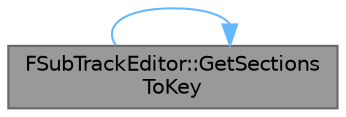 digraph "FSubTrackEditor::GetSectionsToKey"
{
 // INTERACTIVE_SVG=YES
 // LATEX_PDF_SIZE
  bgcolor="transparent";
  edge [fontname=Helvetica,fontsize=10,labelfontname=Helvetica,labelfontsize=10];
  node [fontname=Helvetica,fontsize=10,shape=box,height=0.2,width=0.4];
  rankdir="LR";
  Node1 [id="Node000001",label="FSubTrackEditor::GetSections\lToKey",height=0.2,width=0.4,color="gray40", fillcolor="grey60", style="filled", fontcolor="black",tooltip="Helper for getting the sections that should be keyed."];
  Node1 -> Node1 [id="edge1_Node000001_Node000001",color="steelblue1",style="solid",tooltip=" "];
}
